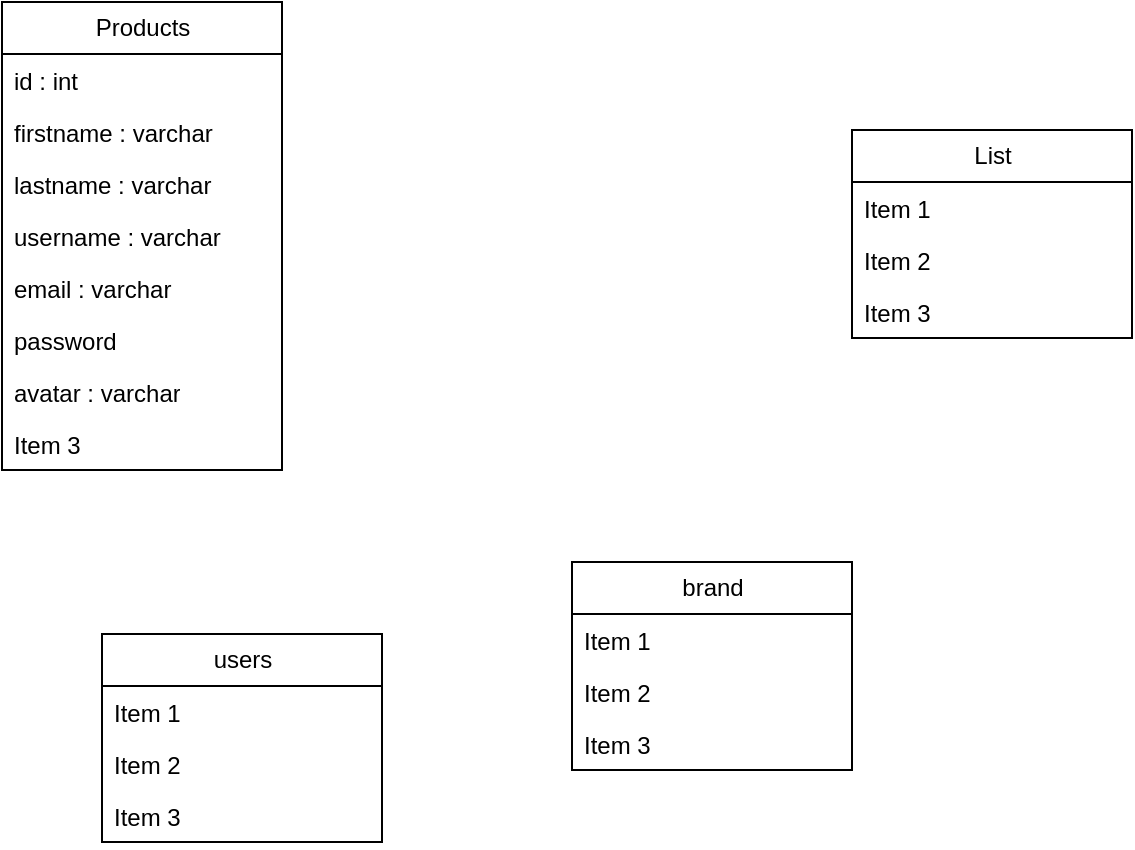 <mxfile>
    <diagram id="k4tL5-mbW7DUTFm_a4AC" name="Page-1">
        <mxGraphModel dx="1002" dy="611" grid="1" gridSize="10" guides="1" tooltips="1" connect="1" arrows="1" fold="1" page="1" pageScale="1" pageWidth="850" pageHeight="1100" math="0" shadow="0">
            <root>
                <mxCell id="0"/>
                <mxCell id="1" parent="0"/>
                <mxCell id="3" value="Products" style="swimlane;fontStyle=0;childLayout=stackLayout;horizontal=1;startSize=26;fillColor=none;horizontalStack=0;resizeParent=1;resizeParentMax=0;resizeLast=0;collapsible=1;marginBottom=0;html=1;" vertex="1" parent="1">
                    <mxGeometry x="140" y="40" width="140" height="234" as="geometry"/>
                </mxCell>
                <mxCell id="4" value="id : int" style="text;strokeColor=none;fillColor=none;align=left;verticalAlign=top;spacingLeft=4;spacingRight=4;overflow=hidden;rotatable=0;points=[[0,0.5],[1,0.5]];portConstraint=eastwest;whiteSpace=wrap;html=1;" vertex="1" parent="3">
                    <mxGeometry y="26" width="140" height="26" as="geometry"/>
                </mxCell>
                <mxCell id="5" value="firstname : varchar&amp;nbsp;" style="text;strokeColor=none;fillColor=none;align=left;verticalAlign=top;spacingLeft=4;spacingRight=4;overflow=hidden;rotatable=0;points=[[0,0.5],[1,0.5]];portConstraint=eastwest;whiteSpace=wrap;html=1;" vertex="1" parent="3">
                    <mxGeometry y="52" width="140" height="26" as="geometry"/>
                </mxCell>
                <mxCell id="6" value="lastname : varchar" style="text;strokeColor=none;fillColor=none;align=left;verticalAlign=top;spacingLeft=4;spacingRight=4;overflow=hidden;rotatable=0;points=[[0,0.5],[1,0.5]];portConstraint=eastwest;whiteSpace=wrap;html=1;" vertex="1" parent="3">
                    <mxGeometry y="78" width="140" height="26" as="geometry"/>
                </mxCell>
                <mxCell id="19" value="username : varchar&amp;nbsp;" style="text;strokeColor=none;fillColor=none;align=left;verticalAlign=top;spacingLeft=4;spacingRight=4;overflow=hidden;rotatable=0;points=[[0,0.5],[1,0.5]];portConstraint=eastwest;whiteSpace=wrap;html=1;" vertex="1" parent="3">
                    <mxGeometry y="104" width="140" height="26" as="geometry"/>
                </mxCell>
                <mxCell id="20" value="email : varchar&amp;nbsp;" style="text;strokeColor=none;fillColor=none;align=left;verticalAlign=top;spacingLeft=4;spacingRight=4;overflow=hidden;rotatable=0;points=[[0,0.5],[1,0.5]];portConstraint=eastwest;whiteSpace=wrap;html=1;" vertex="1" parent="3">
                    <mxGeometry y="130" width="140" height="26" as="geometry"/>
                </mxCell>
                <mxCell id="27" value="password" style="text;strokeColor=none;fillColor=none;align=left;verticalAlign=top;spacingLeft=4;spacingRight=4;overflow=hidden;rotatable=0;points=[[0,0.5],[1,0.5]];portConstraint=eastwest;whiteSpace=wrap;html=1;" vertex="1" parent="3">
                    <mxGeometry y="156" width="140" height="26" as="geometry"/>
                </mxCell>
                <mxCell id="28" value="avatar : varchar" style="text;strokeColor=none;fillColor=none;align=left;verticalAlign=top;spacingLeft=4;spacingRight=4;overflow=hidden;rotatable=0;points=[[0,0.5],[1,0.5]];portConstraint=eastwest;whiteSpace=wrap;html=1;" vertex="1" parent="3">
                    <mxGeometry y="182" width="140" height="26" as="geometry"/>
                </mxCell>
                <mxCell id="29" value="Item 3" style="text;strokeColor=none;fillColor=none;align=left;verticalAlign=top;spacingLeft=4;spacingRight=4;overflow=hidden;rotatable=0;points=[[0,0.5],[1,0.5]];portConstraint=eastwest;whiteSpace=wrap;html=1;" vertex="1" parent="3">
                    <mxGeometry y="208" width="140" height="26" as="geometry"/>
                </mxCell>
                <mxCell id="7" value="brand" style="swimlane;fontStyle=0;childLayout=stackLayout;horizontal=1;startSize=26;fillColor=none;horizontalStack=0;resizeParent=1;resizeParentMax=0;resizeLast=0;collapsible=1;marginBottom=0;html=1;" vertex="1" parent="1">
                    <mxGeometry x="425" y="320" width="140" height="104" as="geometry"/>
                </mxCell>
                <mxCell id="8" value="Item 1" style="text;strokeColor=none;fillColor=none;align=left;verticalAlign=top;spacingLeft=4;spacingRight=4;overflow=hidden;rotatable=0;points=[[0,0.5],[1,0.5]];portConstraint=eastwest;whiteSpace=wrap;html=1;" vertex="1" parent="7">
                    <mxGeometry y="26" width="140" height="26" as="geometry"/>
                </mxCell>
                <mxCell id="9" value="Item 2" style="text;strokeColor=none;fillColor=none;align=left;verticalAlign=top;spacingLeft=4;spacingRight=4;overflow=hidden;rotatable=0;points=[[0,0.5],[1,0.5]];portConstraint=eastwest;whiteSpace=wrap;html=1;" vertex="1" parent="7">
                    <mxGeometry y="52" width="140" height="26" as="geometry"/>
                </mxCell>
                <mxCell id="10" value="Item 3" style="text;strokeColor=none;fillColor=none;align=left;verticalAlign=top;spacingLeft=4;spacingRight=4;overflow=hidden;rotatable=0;points=[[0,0.5],[1,0.5]];portConstraint=eastwest;whiteSpace=wrap;html=1;" vertex="1" parent="7">
                    <mxGeometry y="78" width="140" height="26" as="geometry"/>
                </mxCell>
                <mxCell id="11" value="List" style="swimlane;fontStyle=0;childLayout=stackLayout;horizontal=1;startSize=26;fillColor=none;horizontalStack=0;resizeParent=1;resizeParentMax=0;resizeLast=0;collapsible=1;marginBottom=0;html=1;" vertex="1" parent="1">
                    <mxGeometry x="565" y="104" width="140" height="104" as="geometry"/>
                </mxCell>
                <mxCell id="12" value="Item 1" style="text;strokeColor=none;fillColor=none;align=left;verticalAlign=top;spacingLeft=4;spacingRight=4;overflow=hidden;rotatable=0;points=[[0,0.5],[1,0.5]];portConstraint=eastwest;whiteSpace=wrap;html=1;" vertex="1" parent="11">
                    <mxGeometry y="26" width="140" height="26" as="geometry"/>
                </mxCell>
                <mxCell id="13" value="Item 2" style="text;strokeColor=none;fillColor=none;align=left;verticalAlign=top;spacingLeft=4;spacingRight=4;overflow=hidden;rotatable=0;points=[[0,0.5],[1,0.5]];portConstraint=eastwest;whiteSpace=wrap;html=1;" vertex="1" parent="11">
                    <mxGeometry y="52" width="140" height="26" as="geometry"/>
                </mxCell>
                <mxCell id="14" value="Item 3" style="text;strokeColor=none;fillColor=none;align=left;verticalAlign=top;spacingLeft=4;spacingRight=4;overflow=hidden;rotatable=0;points=[[0,0.5],[1,0.5]];portConstraint=eastwest;whiteSpace=wrap;html=1;" vertex="1" parent="11">
                    <mxGeometry y="78" width="140" height="26" as="geometry"/>
                </mxCell>
                <mxCell id="15" value="users" style="swimlane;fontStyle=0;childLayout=stackLayout;horizontal=1;startSize=26;fillColor=none;horizontalStack=0;resizeParent=1;resizeParentMax=0;resizeLast=0;collapsible=1;marginBottom=0;html=1;" vertex="1" parent="1">
                    <mxGeometry x="190" y="356" width="140" height="104" as="geometry"/>
                </mxCell>
                <mxCell id="16" value="Item 1" style="text;strokeColor=none;fillColor=none;align=left;verticalAlign=top;spacingLeft=4;spacingRight=4;overflow=hidden;rotatable=0;points=[[0,0.5],[1,0.5]];portConstraint=eastwest;whiteSpace=wrap;html=1;" vertex="1" parent="15">
                    <mxGeometry y="26" width="140" height="26" as="geometry"/>
                </mxCell>
                <mxCell id="17" value="Item 2" style="text;strokeColor=none;fillColor=none;align=left;verticalAlign=top;spacingLeft=4;spacingRight=4;overflow=hidden;rotatable=0;points=[[0,0.5],[1,0.5]];portConstraint=eastwest;whiteSpace=wrap;html=1;" vertex="1" parent="15">
                    <mxGeometry y="52" width="140" height="26" as="geometry"/>
                </mxCell>
                <mxCell id="18" value="Item 3" style="text;strokeColor=none;fillColor=none;align=left;verticalAlign=top;spacingLeft=4;spacingRight=4;overflow=hidden;rotatable=0;points=[[0,0.5],[1,0.5]];portConstraint=eastwest;whiteSpace=wrap;html=1;" vertex="1" parent="15">
                    <mxGeometry y="78" width="140" height="26" as="geometry"/>
                </mxCell>
            </root>
        </mxGraphModel>
    </diagram>
</mxfile>